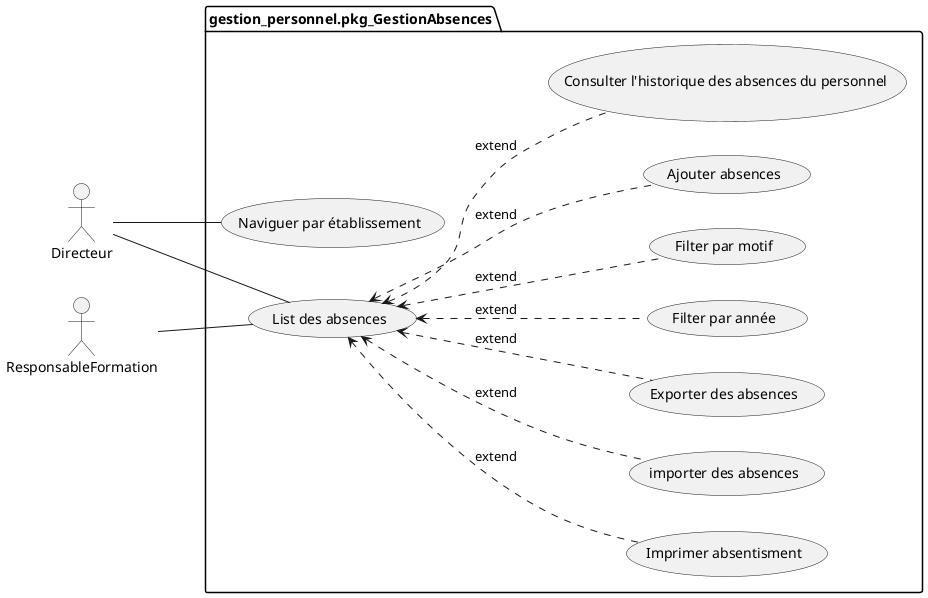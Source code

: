 @startuml  

left to right direction


actor Directeur as directeur
actor ResponsableFormation as responsableFormation

package gestion_personnel.pkg_GestionAbsences {

  directeur -- (Naviguer par établissement)
  directeur -- (List des absences)
  (List des absences)  <.. (Imprimer absentisment) : extend
  (List des absences)  <.. (importer des absences) : extend
  (List des absences)  <.. (Exporter des absences) : extend
  (List des absences)  <.. (Filter par année) : extend
  (List des absences)  <.. (Filter par motif) : extend
  (List des absences)  <.. (Ajouter absences) : extend
  (List des absences)  <.. (Consulter l'historique des absences du personnel ) : extend

  responsableFormation -- (List des absences)
  
}  

@enduml